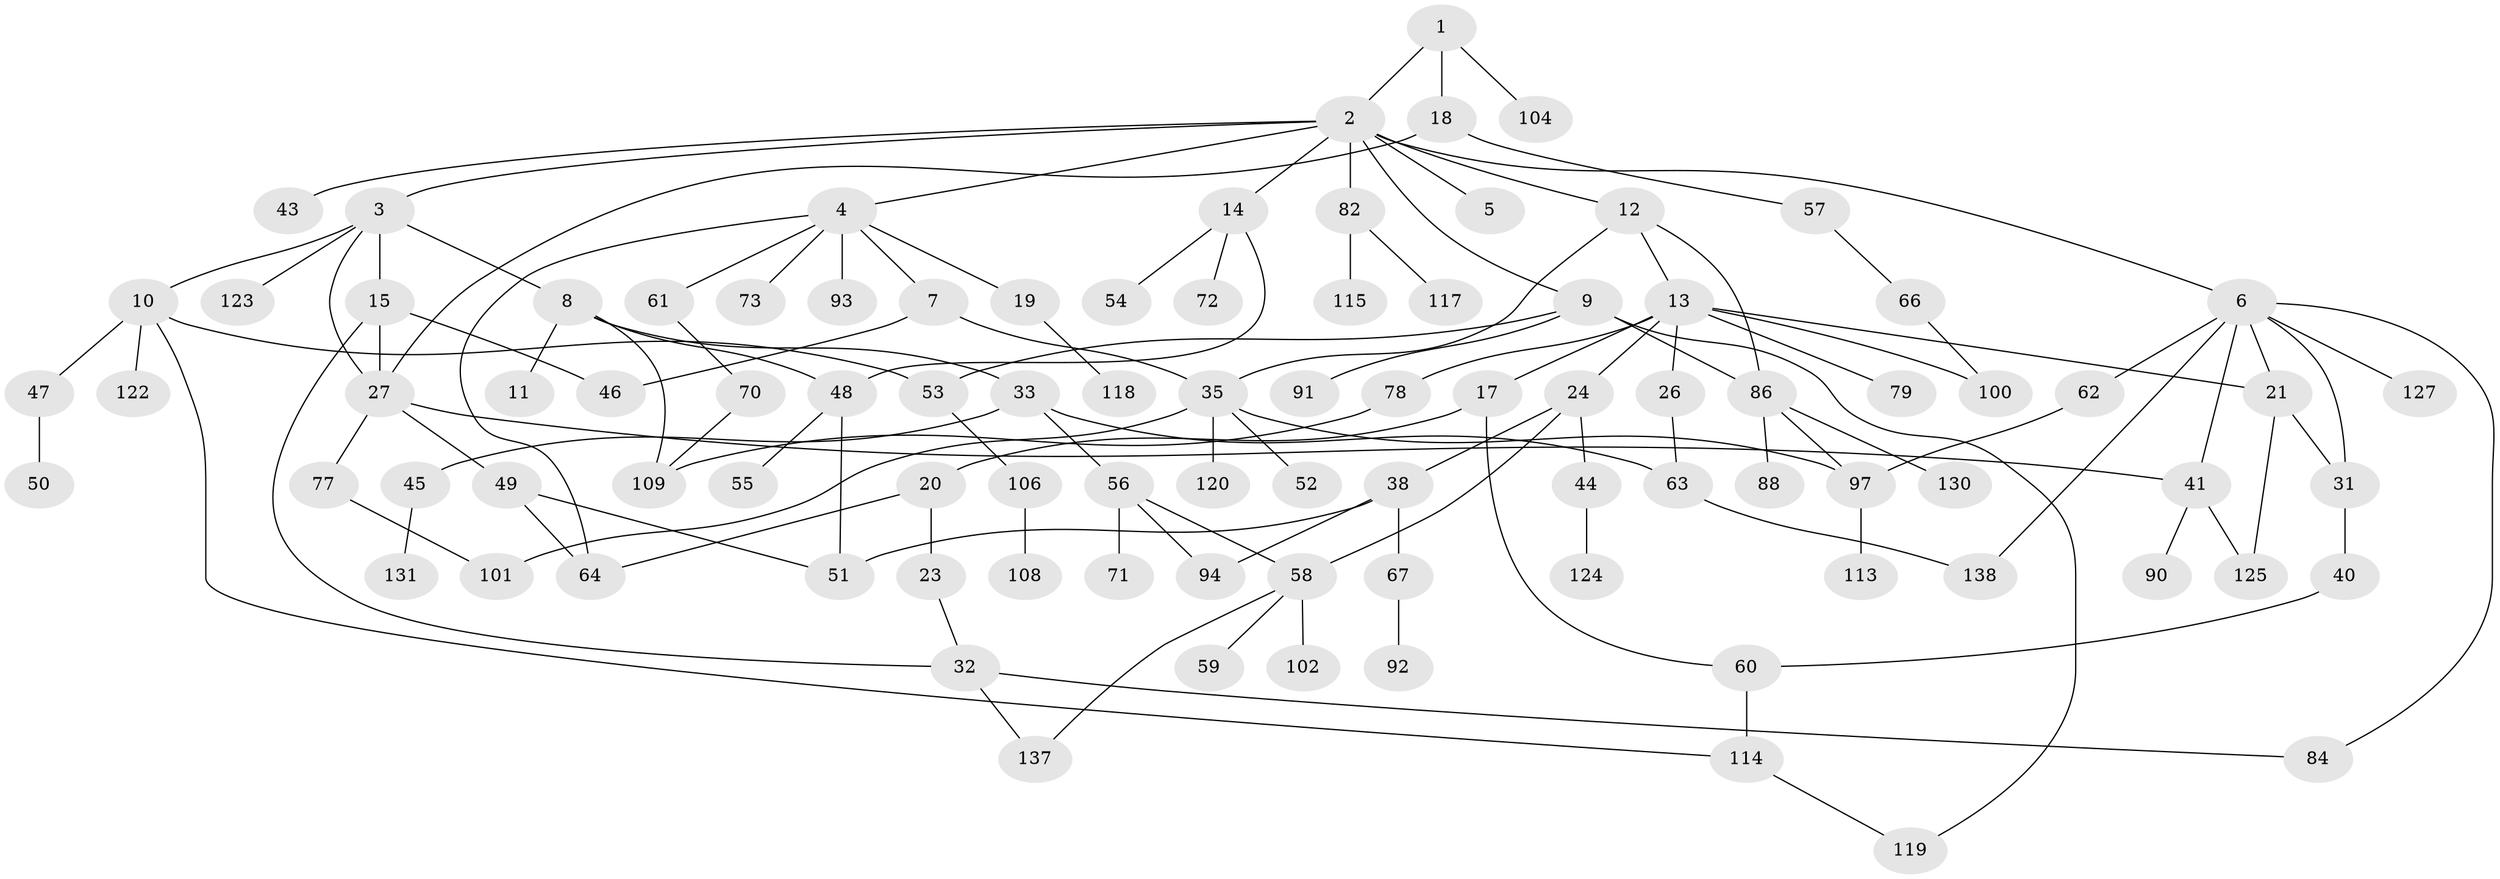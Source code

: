 // Generated by graph-tools (version 1.1) at 2025/23/03/03/25 07:23:33]
// undirected, 95 vertices, 125 edges
graph export_dot {
graph [start="1"]
  node [color=gray90,style=filled];
  1;
  2 [super="+95"];
  3 [super="+36"];
  4 [super="+25"];
  5;
  6 [super="+111"];
  7 [super="+105"];
  8 [super="+136"];
  9 [super="+29"];
  10 [super="+37"];
  11;
  12 [super="+42"];
  13 [super="+22"];
  14 [super="+28"];
  15 [super="+16"];
  17 [super="+83"];
  18 [super="+30"];
  19;
  20;
  21 [super="+80"];
  23;
  24 [super="+34"];
  26 [super="+134"];
  27 [super="+110"];
  31 [super="+135"];
  32 [super="+96"];
  33 [super="+39"];
  35 [super="+76"];
  38 [super="+112"];
  40;
  41 [super="+87"];
  43;
  44;
  45;
  46;
  47 [super="+133"];
  48 [super="+116"];
  49 [super="+68"];
  50;
  51 [super="+85"];
  52;
  53 [super="+98"];
  54;
  55;
  56 [super="+69"];
  57 [super="+74"];
  58 [super="+65"];
  59;
  60;
  61 [super="+81"];
  62 [super="+126"];
  63 [super="+75"];
  64 [super="+121"];
  66;
  67 [super="+107"];
  70 [super="+132"];
  71;
  72 [super="+103"];
  73 [super="+129"];
  77;
  78;
  79;
  82 [super="+99"];
  84;
  86 [super="+89"];
  88;
  90;
  91;
  92;
  93;
  94;
  97;
  100;
  101;
  102;
  104;
  106;
  108;
  109;
  113;
  114 [super="+128"];
  115;
  117;
  118;
  119;
  120;
  122;
  123;
  124;
  125;
  127;
  130;
  131;
  137;
  138;
  1 -- 2;
  1 -- 18;
  1 -- 104;
  2 -- 3;
  2 -- 4;
  2 -- 5;
  2 -- 6;
  2 -- 9;
  2 -- 12;
  2 -- 14;
  2 -- 43;
  2 -- 82;
  3 -- 8;
  3 -- 10;
  3 -- 15;
  3 -- 123;
  3 -- 27;
  4 -- 7;
  4 -- 19;
  4 -- 61;
  4 -- 64;
  4 -- 73;
  4 -- 93;
  6 -- 21;
  6 -- 41;
  6 -- 62;
  6 -- 84;
  6 -- 127;
  6 -- 138;
  6 -- 31;
  7 -- 35;
  7 -- 46;
  8 -- 11;
  8 -- 33;
  8 -- 48;
  8 -- 109;
  9 -- 91;
  9 -- 86;
  9 -- 53;
  9 -- 119;
  10 -- 47;
  10 -- 122;
  10 -- 114;
  10 -- 53;
  12 -- 13;
  12 -- 35;
  12 -- 86;
  13 -- 17;
  13 -- 26;
  13 -- 79;
  13 -- 100;
  13 -- 24;
  13 -- 21;
  13 -- 78;
  14 -- 54;
  14 -- 48;
  14 -- 72;
  15 -- 27;
  15 -- 46;
  15 -- 32;
  17 -- 20;
  17 -- 60;
  18 -- 57;
  18 -- 27;
  19 -- 118;
  20 -- 23;
  20 -- 64;
  21 -- 31;
  21 -- 125;
  23 -- 32;
  24 -- 38;
  24 -- 58;
  24 -- 44;
  26 -- 63;
  27 -- 49;
  27 -- 77;
  27 -- 41;
  31 -- 40;
  32 -- 84;
  32 -- 137;
  33 -- 45;
  33 -- 56;
  33 -- 63;
  35 -- 52;
  35 -- 120;
  35 -- 97;
  35 -- 101;
  38 -- 67 [weight=2];
  38 -- 94;
  38 -- 51;
  40 -- 60;
  41 -- 125;
  41 -- 90;
  44 -- 124;
  45 -- 131;
  47 -- 50;
  48 -- 51;
  48 -- 55;
  49 -- 51;
  49 -- 64;
  53 -- 106;
  56 -- 71;
  56 -- 94;
  56 -- 58;
  57 -- 66;
  58 -- 59;
  58 -- 137;
  58 -- 102;
  60 -- 114;
  61 -- 70;
  62 -- 97;
  63 -- 138;
  66 -- 100;
  67 -- 92;
  70 -- 109;
  77 -- 101;
  78 -- 109;
  82 -- 115;
  82 -- 117;
  86 -- 88;
  86 -- 130;
  86 -- 97;
  97 -- 113;
  106 -- 108;
  114 -- 119;
}
